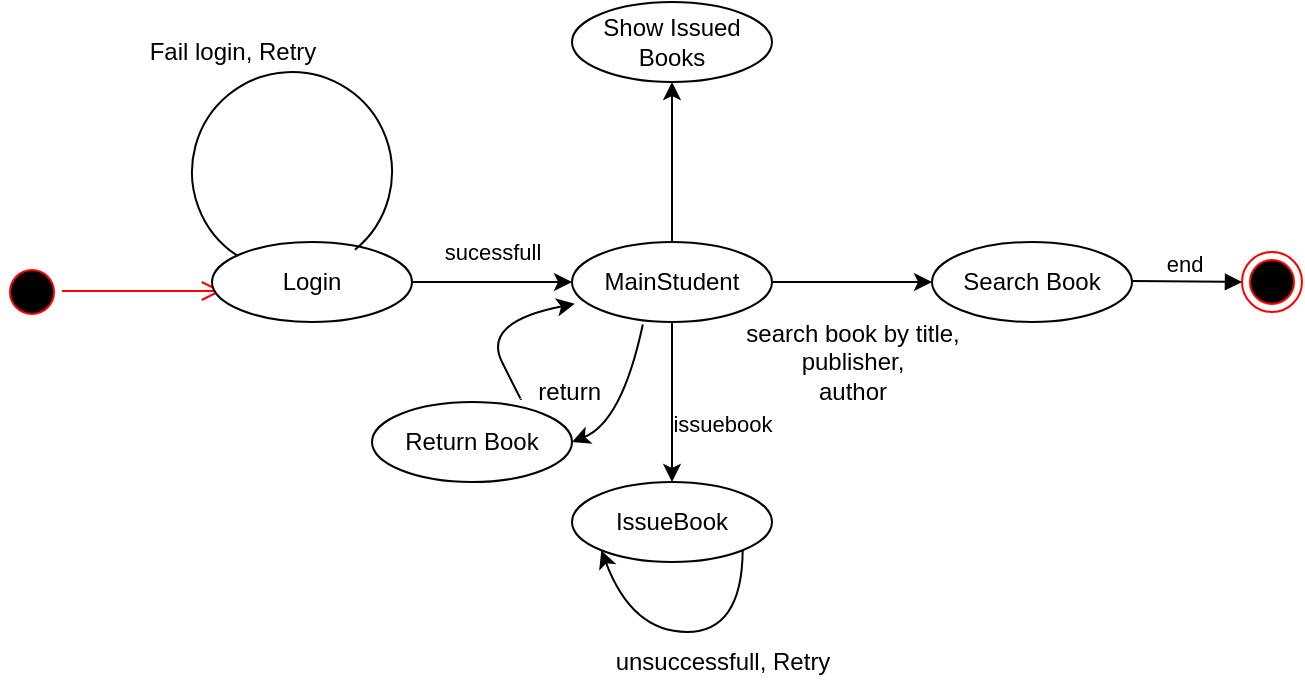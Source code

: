 <mxfile version="21.1.4" type="device">
  <diagram name="Page-1" id="tbzcwFUgjDGp2Yk5ilfw">
    <mxGraphModel dx="1036" dy="571" grid="1" gridSize="10" guides="1" tooltips="1" connect="1" arrows="1" fold="1" page="1" pageScale="1" pageWidth="850" pageHeight="1100" math="0" shadow="0">
      <root>
        <mxCell id="0" />
        <mxCell id="1" parent="0" />
        <mxCell id="2az8KpTj_jC6bh87CxZR-1" value="" style="ellipse;html=1;shape=startState;fillColor=#000000;strokeColor=#ff0000;" vertex="1" parent="1">
          <mxGeometry x="110" y="170" width="30" height="30" as="geometry" />
        </mxCell>
        <mxCell id="2az8KpTj_jC6bh87CxZR-4" value="" style="edgeStyle=orthogonalEdgeStyle;html=1;verticalAlign=bottom;endArrow=open;endSize=8;strokeColor=#ff0000;rounded=0;" edge="1" parent="1">
          <mxGeometry relative="1" as="geometry">
            <mxPoint x="220" y="184.5" as="targetPoint" />
            <mxPoint x="140" y="184.5" as="sourcePoint" />
          </mxGeometry>
        </mxCell>
        <mxCell id="2az8KpTj_jC6bh87CxZR-5" value="" style="edgeStyle=orthogonalEdgeStyle;rounded=0;orthogonalLoop=1;jettySize=auto;html=1;" edge="1" parent="1" source="2az8KpTj_jC6bh87CxZR-7" target="2az8KpTj_jC6bh87CxZR-12">
          <mxGeometry relative="1" as="geometry" />
        </mxCell>
        <mxCell id="2az8KpTj_jC6bh87CxZR-6" value="sucessfull" style="edgeLabel;html=1;align=center;verticalAlign=middle;resizable=0;points=[];" vertex="1" connectable="0" parent="2az8KpTj_jC6bh87CxZR-5">
          <mxGeometry x="-0.277" y="7" relative="1" as="geometry">
            <mxPoint x="11" y="-8" as="offset" />
          </mxGeometry>
        </mxCell>
        <mxCell id="2az8KpTj_jC6bh87CxZR-7" value="Login" style="ellipse;whiteSpace=wrap;html=1;align=center;" vertex="1" parent="1">
          <mxGeometry x="215" y="160" width="100" height="40" as="geometry" />
        </mxCell>
        <mxCell id="2az8KpTj_jC6bh87CxZR-8" value="" style="edgeStyle=orthogonalEdgeStyle;rounded=0;orthogonalLoop=1;jettySize=auto;html=1;" edge="1" parent="1" source="2az8KpTj_jC6bh87CxZR-12" target="2az8KpTj_jC6bh87CxZR-15">
          <mxGeometry relative="1" as="geometry" />
        </mxCell>
        <mxCell id="2az8KpTj_jC6bh87CxZR-9" value="issuebook" style="edgeLabel;html=1;align=center;verticalAlign=middle;resizable=0;points=[];" vertex="1" connectable="0" parent="2az8KpTj_jC6bh87CxZR-8">
          <mxGeometry x="-0.264" y="-8" relative="1" as="geometry">
            <mxPoint x="33" y="21" as="offset" />
          </mxGeometry>
        </mxCell>
        <mxCell id="2az8KpTj_jC6bh87CxZR-10" value="" style="edgeStyle=orthogonalEdgeStyle;rounded=0;orthogonalLoop=1;jettySize=auto;html=1;" edge="1" parent="1" source="2az8KpTj_jC6bh87CxZR-12" target="2az8KpTj_jC6bh87CxZR-16">
          <mxGeometry relative="1" as="geometry" />
        </mxCell>
        <mxCell id="2az8KpTj_jC6bh87CxZR-20" value="" style="edgeStyle=orthogonalEdgeStyle;rounded=0;orthogonalLoop=1;jettySize=auto;html=1;" edge="1" parent="1" source="2az8KpTj_jC6bh87CxZR-12" target="2az8KpTj_jC6bh87CxZR-19">
          <mxGeometry relative="1" as="geometry" />
        </mxCell>
        <mxCell id="2az8KpTj_jC6bh87CxZR-12" value="MainStudent" style="ellipse;whiteSpace=wrap;html=1;align=center;" vertex="1" parent="1">
          <mxGeometry x="395" y="160" width="100" height="40" as="geometry" />
        </mxCell>
        <mxCell id="2az8KpTj_jC6bh87CxZR-13" value="" style="verticalLabelPosition=bottom;verticalAlign=top;html=1;shape=mxgraph.basic.arc;startAngle=0.3;endAngle=0.1;rotation=105;" vertex="1" parent="1">
          <mxGeometry x="205" y="75" width="100" height="100" as="geometry" />
        </mxCell>
        <mxCell id="2az8KpTj_jC6bh87CxZR-14" value="Fail login, Retry" style="text;html=1;align=center;verticalAlign=middle;resizable=0;points=[];autosize=1;strokeColor=none;fillColor=none;" vertex="1" parent="1">
          <mxGeometry x="170" y="50" width="110" height="30" as="geometry" />
        </mxCell>
        <mxCell id="2az8KpTj_jC6bh87CxZR-15" value="IssueBook" style="ellipse;whiteSpace=wrap;html=1;align=center;" vertex="1" parent="1">
          <mxGeometry x="395" y="280" width="100" height="40" as="geometry" />
        </mxCell>
        <mxCell id="2az8KpTj_jC6bh87CxZR-16" value="Show Issued Books" style="ellipse;whiteSpace=wrap;html=1;align=center;" vertex="1" parent="1">
          <mxGeometry x="395" y="40" width="100" height="40" as="geometry" />
        </mxCell>
        <mxCell id="2az8KpTj_jC6bh87CxZR-17" value="" style="curved=1;endArrow=classic;html=1;rounded=0;exitX=1;exitY=1;exitDx=0;exitDy=0;entryX=0;entryY=1;entryDx=0;entryDy=0;" edge="1" parent="1" source="2az8KpTj_jC6bh87CxZR-15" target="2az8KpTj_jC6bh87CxZR-15">
          <mxGeometry width="50" height="50" relative="1" as="geometry">
            <mxPoint x="515" y="396" as="sourcePoint" />
            <mxPoint x="445" y="396" as="targetPoint" />
            <Array as="points">
              <mxPoint x="480" y="355" />
              <mxPoint x="425" y="355" />
            </Array>
          </mxGeometry>
        </mxCell>
        <mxCell id="2az8KpTj_jC6bh87CxZR-18" value="unsuccessfull, Retry&lt;br&gt;" style="text;html=1;align=center;verticalAlign=middle;resizable=0;points=[];autosize=1;strokeColor=none;fillColor=none;" vertex="1" parent="1">
          <mxGeometry x="405" y="355" width="130" height="30" as="geometry" />
        </mxCell>
        <mxCell id="2az8KpTj_jC6bh87CxZR-19" value="Search Book" style="ellipse;whiteSpace=wrap;html=1;align=center;" vertex="1" parent="1">
          <mxGeometry x="575" y="160" width="100" height="40" as="geometry" />
        </mxCell>
        <mxCell id="2az8KpTj_jC6bh87CxZR-21" value="search book by title,&lt;br&gt;publisher,&lt;br&gt;author" style="text;html=1;align=center;verticalAlign=middle;resizable=0;points=[];autosize=1;strokeColor=none;fillColor=none;" vertex="1" parent="1">
          <mxGeometry x="470" y="190" width="130" height="60" as="geometry" />
        </mxCell>
        <mxCell id="2az8KpTj_jC6bh87CxZR-22" value="" style="ellipse;html=1;shape=endState;fillColor=#000000;strokeColor=#ff0000;" vertex="1" parent="1">
          <mxGeometry x="730" y="165" width="30" height="30" as="geometry" />
        </mxCell>
        <mxCell id="2az8KpTj_jC6bh87CxZR-23" value="end" style="html=1;verticalAlign=bottom;endArrow=block;edgeStyle=elbowEdgeStyle;elbow=vertical;curved=0;rounded=0;" edge="1" parent="1">
          <mxGeometry x="-0.051" width="80" relative="1" as="geometry">
            <mxPoint x="675" y="179.5" as="sourcePoint" />
            <mxPoint x="730" y="180" as="targetPoint" />
            <mxPoint as="offset" />
          </mxGeometry>
        </mxCell>
        <mxCell id="2az8KpTj_jC6bh87CxZR-24" value="Return Book" style="ellipse;whiteSpace=wrap;html=1;align=center;" vertex="1" parent="1">
          <mxGeometry x="295" y="240" width="100" height="40" as="geometry" />
        </mxCell>
        <mxCell id="2az8KpTj_jC6bh87CxZR-25" value="" style="curved=1;endArrow=classic;html=1;rounded=0;exitX=0.354;exitY=1.031;exitDx=0;exitDy=0;exitPerimeter=0;entryX=1;entryY=0.5;entryDx=0;entryDy=0;" edge="1" parent="1" source="2az8KpTj_jC6bh87CxZR-12" target="2az8KpTj_jC6bh87CxZR-24">
          <mxGeometry width="50" height="50" relative="1" as="geometry">
            <mxPoint x="380" y="260" as="sourcePoint" />
            <mxPoint x="400" y="250" as="targetPoint" />
            <Array as="points">
              <mxPoint x="420" y="250" />
            </Array>
          </mxGeometry>
        </mxCell>
        <mxCell id="2az8KpTj_jC6bh87CxZR-26" value="return&amp;nbsp;" style="text;html=1;align=center;verticalAlign=middle;resizable=0;points=[];autosize=1;strokeColor=none;fillColor=none;" vertex="1" parent="1">
          <mxGeometry x="365" y="220" width="60" height="30" as="geometry" />
        </mxCell>
        <mxCell id="2az8KpTj_jC6bh87CxZR-27" value="" style="curved=1;endArrow=classic;html=1;rounded=0;entryX=0.014;entryY=0.773;entryDx=0;entryDy=0;entryPerimeter=0;exitX=0.744;exitY=-0.039;exitDx=0;exitDy=0;exitPerimeter=0;" edge="1" parent="1" source="2az8KpTj_jC6bh87CxZR-24" target="2az8KpTj_jC6bh87CxZR-12">
          <mxGeometry width="50" height="50" relative="1" as="geometry">
            <mxPoint x="320" y="240" as="sourcePoint" />
            <mxPoint x="370" y="190" as="targetPoint" />
            <Array as="points">
              <mxPoint x="370" y="240" />
              <mxPoint x="350" y="200" />
            </Array>
          </mxGeometry>
        </mxCell>
      </root>
    </mxGraphModel>
  </diagram>
</mxfile>

